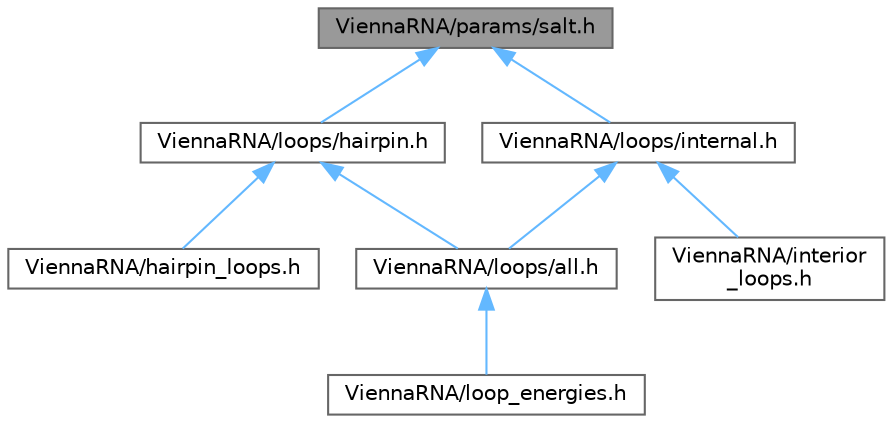 digraph "ViennaRNA/params/salt.h"
{
 // INTERACTIVE_SVG=YES
 // LATEX_PDF_SIZE
  bgcolor="transparent";
  edge [fontname=Helvetica,fontsize=10,labelfontname=Helvetica,labelfontsize=10];
  node [fontname=Helvetica,fontsize=10,shape=box,height=0.2,width=0.4];
  Node1 [label="ViennaRNA/params/salt.h",height=0.2,width=0.4,color="gray40", fillcolor="grey60", style="filled", fontcolor="black",tooltip="Functions to compute salt correction."];
  Node1 -> Node2 [dir="back",color="steelblue1",style="solid"];
  Node2 [label="ViennaRNA/loops/hairpin.h",height=0.2,width=0.4,color="grey40", fillcolor="white", style="filled",URL="$hairpin_8h.html",tooltip="Energy evaluation of hairpin loops for MFE and partition function calculations."];
  Node2 -> Node3 [dir="back",color="steelblue1",style="solid"];
  Node3 [label="ViennaRNA/hairpin_loops.h",height=0.2,width=0.4,color="grey40", fillcolor="white", style="filled",URL="$hairpin__loops_8h.html",tooltip="Use ViennaRNA/loops/hairpin.h instead."];
  Node2 -> Node4 [dir="back",color="steelblue1",style="solid"];
  Node4 [label="ViennaRNA/loops/all.h",height=0.2,width=0.4,color="grey40", fillcolor="white", style="filled",URL="$all_8h.html",tooltip="Energy evaluation for MFE and partition function calculations."];
  Node4 -> Node5 [dir="back",color="steelblue1",style="solid"];
  Node5 [label="ViennaRNA/loop_energies.h",height=0.2,width=0.4,color="grey40", fillcolor="white", style="filled",URL="$loop__energies_8h.html",tooltip="Use ViennaRNA/loops/all.h instead."];
  Node1 -> Node6 [dir="back",color="steelblue1",style="solid"];
  Node6 [label="ViennaRNA/loops/internal.h",height=0.2,width=0.4,color="grey40", fillcolor="white", style="filled",URL="$internal_8h.html",tooltip="Energy evaluation of interior loops for MFE and partition function calculations."];
  Node6 -> Node7 [dir="back",color="steelblue1",style="solid"];
  Node7 [label="ViennaRNA/interior\l_loops.h",height=0.2,width=0.4,color="grey40", fillcolor="white", style="filled",URL="$interior__loops_8h.html",tooltip="Use ViennaRNA/loops/internal.h instead."];
  Node6 -> Node4 [dir="back",color="steelblue1",style="solid"];
}

